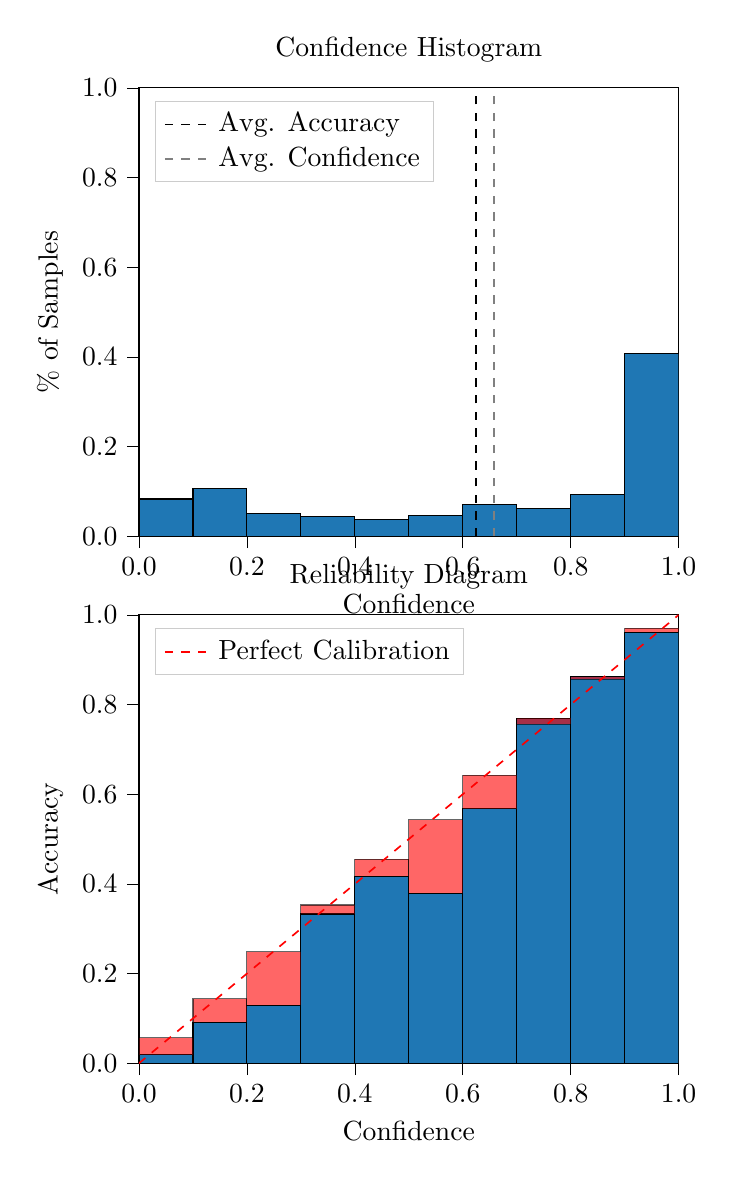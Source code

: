 % This file was created by tikzplotlib v0.9.8.
\begin{tikzpicture}

\definecolor{color0}{rgb}{0.122,0.467,0.706}

\begin{groupplot}[group style={group size=1 by 2}]
\nextgroupplot[
legend cell align={left},
legend style={
  fill opacity=0.8,
  draw opacity=1,
  text opacity=1,
  at={(0.03,0.97)},
  anchor=north west,
  draw=white!80!black
},
tick align=outside,
tick pos=left,
title={Confidence Histogram},
x grid style={white!69.02!black},
xlabel={Confidence},
xmin=0, xmax=1,
xtick style={color=black},
xtick={0,0.2,0.4,0.6,0.8,1},
xticklabels={0.0,0.2,0.4,0.6,0.8,1.0},
y grid style={white!69.02!black},
ylabel={\% of Samples},
ymin=0, ymax=1,
ytick style={color=black},
ytick={0,0.2,0.4,0.6,0.8,1},
yticklabels={0.0,0.2,0.4,0.6,0.8,1.0}
]
\draw[draw=black,fill=color0] (axis cs:-6.939e-18,0) rectangle (axis cs:0.1,0.083);
\draw[draw=black,fill=color0] (axis cs:0.1,0) rectangle (axis cs:0.2,0.106);
\draw[draw=black,fill=color0] (axis cs:0.2,0) rectangle (axis cs:0.3,0.05);
\draw[draw=black,fill=color0] (axis cs:0.3,0) rectangle (axis cs:0.4,0.043);
\draw[draw=black,fill=color0] (axis cs:0.4,0) rectangle (axis cs:0.5,0.038);
\draw[draw=black,fill=color0] (axis cs:0.5,0) rectangle (axis cs:0.6,0.046);
\draw[draw=black,fill=color0] (axis cs:0.6,0) rectangle (axis cs:0.7,0.071);
\draw[draw=black,fill=color0] (axis cs:0.7,0) rectangle (axis cs:0.8,0.062);
\draw[draw=black,fill=color0] (axis cs:0.8,0) rectangle (axis cs:0.9,0.093);
\draw[draw=black,fill=color0] (axis cs:0.9,0) rectangle (axis cs:1,0.407);
\addplot [semithick, black, dashed]
table {%
0.625 0
0.625 1
};
\addlegendentry{Avg. Accuracy}
\addplot [semithick, white!50.196!black, dashed]
table {%
0.658 0
0.658 1
};
\addlegendentry{Avg. Confidence}

\nextgroupplot[
legend cell align={left},
legend style={
  fill opacity=0.8,
  draw opacity=1,
  text opacity=1,
  at={(0.03,0.97)},
  anchor=north west,
  draw=white!80!black
},
tick align=outside,
tick pos=left,
title={Reliability Diagram},
x grid style={white!69.02!black},
xlabel={Confidence},
xmin=0, xmax=1,
xtick style={color=black},
xtick={0,0.2,0.4,0.6,0.8,1},
xticklabels={0.0,0.2,0.4,0.6,0.8,1.0},
y grid style={white!69.02!black},
ylabel={Accuracy},
ymin=0, ymax=1,
ytick style={color=black},
ytick={0,0.2,0.4,0.6,0.8,1},
yticklabels={0.0,0.2,0.4,0.6,0.8,1.0}
]
\draw[draw=black,fill=color0] (axis cs:-6.939e-18,0) rectangle (axis cs:0.1,0.019);
\draw[draw=black,fill=color0] (axis cs:0.1,0) rectangle (axis cs:0.2,0.091);
\draw[draw=black,fill=color0] (axis cs:0.2,0) rectangle (axis cs:0.3,0.129);
\draw[draw=black,fill=color0] (axis cs:0.3,0) rectangle (axis cs:0.4,0.333);
\draw[draw=black,fill=color0] (axis cs:0.4,0) rectangle (axis cs:0.5,0.417);
\draw[draw=black,fill=color0] (axis cs:0.5,0) rectangle (axis cs:0.6,0.379);
\draw[draw=black,fill=color0] (axis cs:0.6,0) rectangle (axis cs:0.7,0.568);
\draw[draw=black,fill=color0] (axis cs:0.7,0) rectangle (axis cs:0.8,0.769);
\draw[draw=black,fill=color0] (axis cs:0.8,0) rectangle (axis cs:0.9,0.862);
\draw[draw=black,fill=color0] (axis cs:0.9,0) rectangle (axis cs:1,0.961);
\draw[draw=black,fill=red,opacity=0.6] (axis cs:-6.939e-18,0.019) rectangle (axis cs:0.1,0.057);
\draw[draw=black,fill=red,opacity=0.6] (axis cs:0.1,0.091) rectangle (axis cs:0.2,0.144);
\draw[draw=black,fill=red,opacity=0.6] (axis cs:0.2,0.129) rectangle (axis cs:0.3,0.249);
\draw[draw=black,fill=red,opacity=0.6] (axis cs:0.3,0.333) rectangle (axis cs:0.4,0.353);
\draw[draw=black,fill=red,opacity=0.6] (axis cs:0.4,0.417) rectangle (axis cs:0.5,0.455);
\draw[draw=black,fill=red,opacity=0.6] (axis cs:0.5,0.379) rectangle (axis cs:0.6,0.543);
\draw[draw=black,fill=red,opacity=0.6] (axis cs:0.6,0.568) rectangle (axis cs:0.7,0.642);
\draw[draw=black,fill=red,opacity=0.6] (axis cs:0.7,0.769) rectangle (axis cs:0.8,0.756);
\draw[draw=black,fill=red,opacity=0.6] (axis cs:0.8,0.862) rectangle (axis cs:0.9,0.856);
\draw[draw=black,fill=red,opacity=0.6] (axis cs:0.9,0.961) rectangle (axis cs:1,0.97);
\addplot [semithick, red, dashed]
table {%
0 0
1 1
};
\addlegendentry{Perfect Calibration}
\end{groupplot}

\end{tikzpicture}
